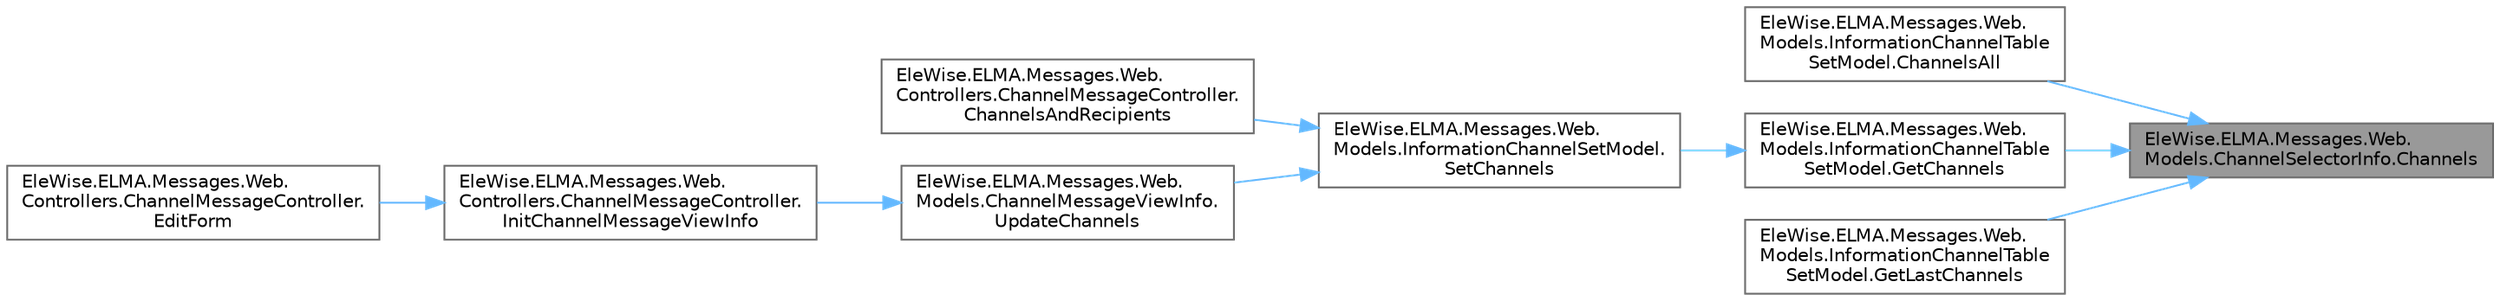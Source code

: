 digraph "EleWise.ELMA.Messages.Web.Models.ChannelSelectorInfo.Channels"
{
 // LATEX_PDF_SIZE
  bgcolor="transparent";
  edge [fontname=Helvetica,fontsize=10,labelfontname=Helvetica,labelfontsize=10];
  node [fontname=Helvetica,fontsize=10,shape=box,height=0.2,width=0.4];
  rankdir="RL";
  Node1 [id="Node000001",label="EleWise.ELMA.Messages.Web.\lModels.ChannelSelectorInfo.Channels",height=0.2,width=0.4,color="gray40", fillcolor="grey60", style="filled", fontcolor="black",tooltip=" "];
  Node1 -> Node2 [id="edge1_Node000001_Node000002",dir="back",color="steelblue1",style="solid",tooltip=" "];
  Node2 [id="Node000002",label="EleWise.ELMA.Messages.Web.\lModels.InformationChannelTable\lSetModel.ChannelsAll",height=0.2,width=0.4,color="grey40", fillcolor="white", style="filled",URL="$class_ele_wise_1_1_e_l_m_a_1_1_messages_1_1_web_1_1_models_1_1_information_channel_table_set_model.html#a1e2bff41c98e5fd7dda564468afc5ad1",tooltip="Возвращает все каналы в соответствии с типом TypeChannels."];
  Node1 -> Node3 [id="edge2_Node000001_Node000003",dir="back",color="steelblue1",style="solid",tooltip=" "];
  Node3 [id="Node000003",label="EleWise.ELMA.Messages.Web.\lModels.InformationChannelTable\lSetModel.GetChannels",height=0.2,width=0.4,color="grey40", fillcolor="white", style="filled",URL="$class_ele_wise_1_1_e_l_m_a_1_1_messages_1_1_web_1_1_models_1_1_information_channel_table_set_model.html#af3486f00b4392f6b6e31136a39ede75b",tooltip="Возвращает все каналы в соответствии с типом TypeChannels и соответственно списку ids."];
  Node3 -> Node4 [id="edge3_Node000003_Node000004",dir="back",color="steelblue1",style="solid",tooltip=" "];
  Node4 [id="Node000004",label="EleWise.ELMA.Messages.Web.\lModels.InformationChannelSetModel.\lSetChannels",height=0.2,width=0.4,color="grey40", fillcolor="white", style="filled",URL="$class_ele_wise_1_1_e_l_m_a_1_1_messages_1_1_web_1_1_models_1_1_information_channel_set_model.html#ae25b233f38299a22d9f2eac412e6268c",tooltip="Инициализация каналов."];
  Node4 -> Node5 [id="edge4_Node000004_Node000005",dir="back",color="steelblue1",style="solid",tooltip=" "];
  Node5 [id="Node000005",label="EleWise.ELMA.Messages.Web.\lControllers.ChannelMessageController.\lChannelsAndRecipients",height=0.2,width=0.4,color="grey40", fillcolor="white", style="filled",URL="$class_ele_wise_1_1_e_l_m_a_1_1_messages_1_1_web_1_1_controllers_1_1_channel_message_controller.html#ae02679c4cd526ca4312a6263d124ca08",tooltip="Получатели и каналы сообщения."];
  Node4 -> Node6 [id="edge5_Node000004_Node000006",dir="back",color="steelblue1",style="solid",tooltip=" "];
  Node6 [id="Node000006",label="EleWise.ELMA.Messages.Web.\lModels.ChannelMessageViewInfo.\lUpdateChannels",height=0.2,width=0.4,color="grey40", fillcolor="white", style="filled",URL="$class_ele_wise_1_1_e_l_m_a_1_1_messages_1_1_web_1_1_models_1_1_channel_message_view_info.html#a11e6b82bcac9d644842c5c09b5d50748",tooltip="Обновляет инфоканалы."];
  Node6 -> Node7 [id="edge6_Node000006_Node000007",dir="back",color="steelblue1",style="solid",tooltip=" "];
  Node7 [id="Node000007",label="EleWise.ELMA.Messages.Web.\lControllers.ChannelMessageController.\lInitChannelMessageViewInfo",height=0.2,width=0.4,color="grey40", fillcolor="white", style="filled",URL="$class_ele_wise_1_1_e_l_m_a_1_1_messages_1_1_web_1_1_controllers_1_1_channel_message_controller.html#ad00f733068990777f5b1baa425f5daf2",tooltip="Инициализация модели сообщения"];
  Node7 -> Node8 [id="edge7_Node000007_Node000008",dir="back",color="steelblue1",style="solid",tooltip=" "];
  Node8 [id="Node000008",label="EleWise.ELMA.Messages.Web.\lControllers.ChannelMessageController.\lEditForm",height=0.2,width=0.4,color="grey40", fillcolor="white", style="filled",URL="$class_ele_wise_1_1_e_l_m_a_1_1_messages_1_1_web_1_1_controllers_1_1_channel_message_controller.html#a13640208c1c5857ea72bfbbe98ef2ac1",tooltip="Форма редактирования сообщения"];
  Node1 -> Node9 [id="edge8_Node000001_Node000009",dir="back",color="steelblue1",style="solid",tooltip=" "];
  Node9 [id="Node000009",label="EleWise.ELMA.Messages.Web.\lModels.InformationChannelTable\lSetModel.GetLastChannels",height=0.2,width=0.4,color="grey40", fillcolor="white", style="filled",URL="$class_ele_wise_1_1_e_l_m_a_1_1_messages_1_1_web_1_1_models_1_1_information_channel_table_set_model.html#a349002385892314342460cece2c90353",tooltip="Возвращает последние выбранные каналы в соответствии с типом TypeChannels."];
}
